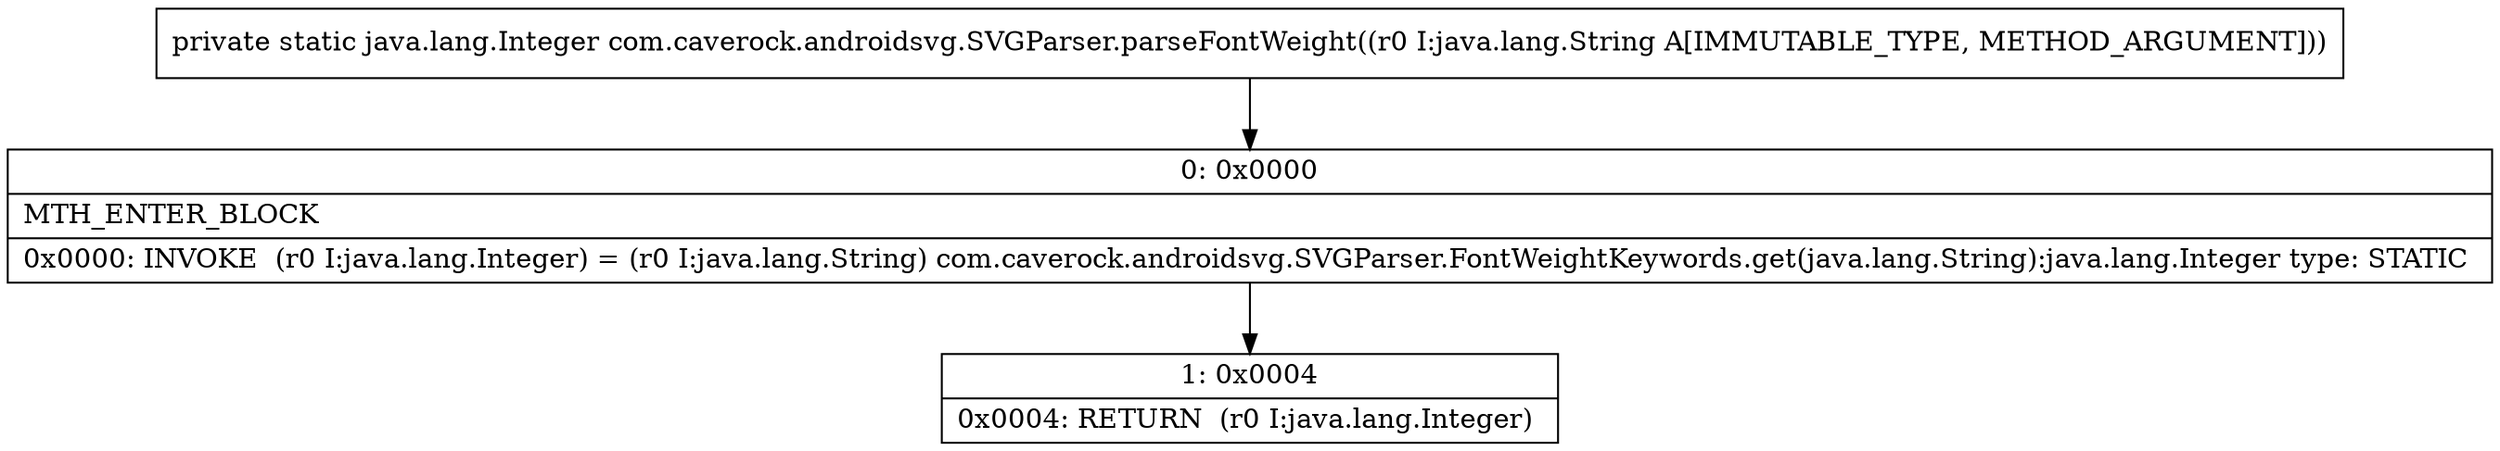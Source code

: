digraph "CFG forcom.caverock.androidsvg.SVGParser.parseFontWeight(Ljava\/lang\/String;)Ljava\/lang\/Integer;" {
Node_0 [shape=record,label="{0\:\ 0x0000|MTH_ENTER_BLOCK\l|0x0000: INVOKE  (r0 I:java.lang.Integer) = (r0 I:java.lang.String) com.caverock.androidsvg.SVGParser.FontWeightKeywords.get(java.lang.String):java.lang.Integer type: STATIC \l}"];
Node_1 [shape=record,label="{1\:\ 0x0004|0x0004: RETURN  (r0 I:java.lang.Integer) \l}"];
MethodNode[shape=record,label="{private static java.lang.Integer com.caverock.androidsvg.SVGParser.parseFontWeight((r0 I:java.lang.String A[IMMUTABLE_TYPE, METHOD_ARGUMENT])) }"];
MethodNode -> Node_0;
Node_0 -> Node_1;
}

